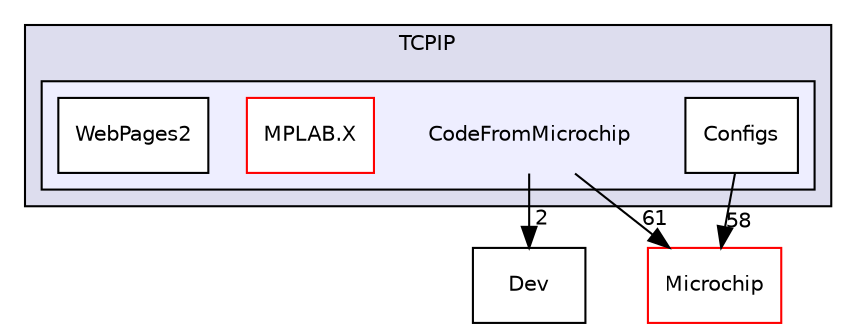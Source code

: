 digraph "C:/Users/mainuser/Desktop/School/SeniorProject/EthKitTCP/TCPIP/CodeFromMicrochip" {
  compound=true
  node [ fontsize="10", fontname="Helvetica"];
  edge [ labelfontsize="10", labelfontname="Helvetica"];
  subgraph clusterdir_85d0404e6ddcb97f271635c649e4cbcf {
    graph [ bgcolor="#ddddee", pencolor="black", label="TCPIP" fontname="Helvetica", fontsize="10", URL="dir_85d0404e6ddcb97f271635c649e4cbcf.html"]
  subgraph clusterdir_a3f490b2f4555a8f4f955248a68e059a {
    graph [ bgcolor="#eeeeff", pencolor="black", label="" URL="dir_a3f490b2f4555a8f4f955248a68e059a.html"];
    dir_a3f490b2f4555a8f4f955248a68e059a [shape=plaintext label="CodeFromMicrochip"];
    dir_c14e993121f8db6b3069fd9a766ffbf1 [shape=box label="Configs" color="black" fillcolor="white" style="filled" URL="dir_c14e993121f8db6b3069fd9a766ffbf1.html"];
    dir_5dc7a2d48e035b2866514c4d2c4ad713 [shape=box label="MPLAB.X" color="red" fillcolor="white" style="filled" URL="dir_5dc7a2d48e035b2866514c4d2c4ad713.html"];
    dir_b12028233577041fe7097f78ba4fbd3c [shape=box label="WebPages2" color="black" fillcolor="white" style="filled" URL="dir_b12028233577041fe7097f78ba4fbd3c.html"];
  }
  }
  dir_89418b79a311ab7e2dcdb91af94c7a81 [shape=box label="Dev" URL="dir_89418b79a311ab7e2dcdb91af94c7a81.html"];
  dir_75a0e0ee32de9d5f6d78f757d89d8692 [shape=box label="Microchip" fillcolor="white" style="filled" color="red" URL="dir_75a0e0ee32de9d5f6d78f757d89d8692.html"];
  dir_a3f490b2f4555a8f4f955248a68e059a->dir_89418b79a311ab7e2dcdb91af94c7a81 [headlabel="2", labeldistance=1.5 headhref="dir_000014_000003.html"];
  dir_a3f490b2f4555a8f4f955248a68e059a->dir_75a0e0ee32de9d5f6d78f757d89d8692 [headlabel="61", labeldistance=1.5 headhref="dir_000014_000004.html"];
  dir_c14e993121f8db6b3069fd9a766ffbf1->dir_75a0e0ee32de9d5f6d78f757d89d8692 [headlabel="58", labeldistance=1.5 headhref="dir_000096_000004.html"];
}
